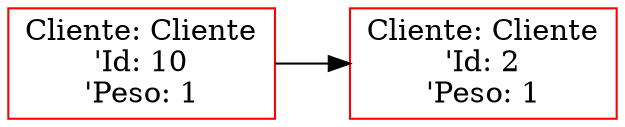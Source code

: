  digraph G {
 rankdir=LR;
 node0 [label="Cliente: Cliente\n'Id: 10\n'Peso: 1", color="red", shape="rectangle"];
 node1 [label="Cliente: Cliente\n'Id: 2\n'Peso: 1", color="red", shape="rectangle"];
 node0 -> node1 [dir="forward"];
 }
